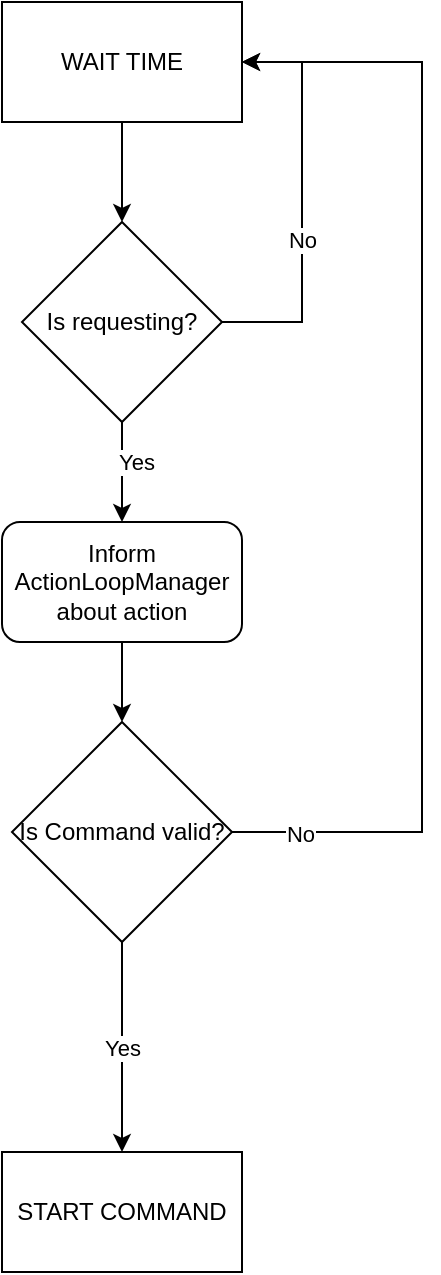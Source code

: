 <mxfile version="21.2.9" type="github">
  <diagram name="Strona-1" id="d_EOgmN7s-wQaBT_KN-c">
    <mxGraphModel dx="1009" dy="534" grid="1" gridSize="10" guides="1" tooltips="1" connect="1" arrows="1" fold="1" page="1" pageScale="1" pageWidth="827" pageHeight="1169" math="0" shadow="0">
      <root>
        <mxCell id="0" />
        <mxCell id="1" parent="0" />
        <mxCell id="WZ4T88kzbPo72gyZki2K-2" style="edgeStyle=orthogonalEdgeStyle;rounded=0;orthogonalLoop=1;jettySize=auto;html=1;" edge="1" parent="1" source="WZ4T88kzbPo72gyZki2K-1">
          <mxGeometry relative="1" as="geometry">
            <mxPoint x="340" y="300" as="targetPoint" />
          </mxGeometry>
        </mxCell>
        <mxCell id="WZ4T88kzbPo72gyZki2K-3" value="Yes" style="edgeLabel;html=1;align=center;verticalAlign=middle;resizable=0;points=[];" vertex="1" connectable="0" parent="WZ4T88kzbPo72gyZki2K-2">
          <mxGeometry x="-0.21" y="-1" relative="1" as="geometry">
            <mxPoint x="8" as="offset" />
          </mxGeometry>
        </mxCell>
        <mxCell id="WZ4T88kzbPo72gyZki2K-4" style="edgeStyle=orthogonalEdgeStyle;rounded=0;orthogonalLoop=1;jettySize=auto;html=1;entryX=1;entryY=0.5;entryDx=0;entryDy=0;" edge="1" parent="1" source="WZ4T88kzbPo72gyZki2K-1" target="WZ4T88kzbPo72gyZki2K-7">
          <mxGeometry relative="1" as="geometry">
            <mxPoint x="480" y="270" as="targetPoint" />
            <Array as="points">
              <mxPoint x="430" y="200" />
              <mxPoint x="430" y="70" />
            </Array>
          </mxGeometry>
        </mxCell>
        <mxCell id="WZ4T88kzbPo72gyZki2K-5" value="No" style="edgeLabel;html=1;align=center;verticalAlign=middle;resizable=0;points=[];" vertex="1" connectable="0" parent="WZ4T88kzbPo72gyZki2K-4">
          <mxGeometry x="-0.19" relative="1" as="geometry">
            <mxPoint as="offset" />
          </mxGeometry>
        </mxCell>
        <mxCell id="WZ4T88kzbPo72gyZki2K-1" value="Is requesting?" style="rhombus;whiteSpace=wrap;html=1;" vertex="1" parent="1">
          <mxGeometry x="290" y="150" width="100" height="100" as="geometry" />
        </mxCell>
        <mxCell id="WZ4T88kzbPo72gyZki2K-9" style="edgeStyle=orthogonalEdgeStyle;rounded=0;orthogonalLoop=1;jettySize=auto;html=1;entryX=0.5;entryY=0;entryDx=0;entryDy=0;" edge="1" parent="1" source="WZ4T88kzbPo72gyZki2K-7" target="WZ4T88kzbPo72gyZki2K-1">
          <mxGeometry relative="1" as="geometry" />
        </mxCell>
        <mxCell id="WZ4T88kzbPo72gyZki2K-7" value="WAIT TIME" style="rounded=0;whiteSpace=wrap;html=1;" vertex="1" parent="1">
          <mxGeometry x="280" y="40" width="120" height="60" as="geometry" />
        </mxCell>
        <mxCell id="WZ4T88kzbPo72gyZki2K-13" style="edgeStyle=orthogonalEdgeStyle;rounded=0;orthogonalLoop=1;jettySize=auto;html=1;entryX=0.5;entryY=0;entryDx=0;entryDy=0;" edge="1" parent="1" source="WZ4T88kzbPo72gyZki2K-11" target="WZ4T88kzbPo72gyZki2K-12">
          <mxGeometry relative="1" as="geometry" />
        </mxCell>
        <mxCell id="WZ4T88kzbPo72gyZki2K-11" value="Inform ActionLoopManager about action" style="rounded=1;whiteSpace=wrap;html=1;" vertex="1" parent="1">
          <mxGeometry x="280" y="300" width="120" height="60" as="geometry" />
        </mxCell>
        <mxCell id="WZ4T88kzbPo72gyZki2K-14" style="edgeStyle=orthogonalEdgeStyle;rounded=0;orthogonalLoop=1;jettySize=auto;html=1;" edge="1" parent="1" source="WZ4T88kzbPo72gyZki2K-12" target="WZ4T88kzbPo72gyZki2K-7">
          <mxGeometry relative="1" as="geometry">
            <mxPoint x="510" y="200" as="targetPoint" />
            <Array as="points">
              <mxPoint x="490" y="455" />
              <mxPoint x="490" y="70" />
            </Array>
          </mxGeometry>
        </mxCell>
        <mxCell id="WZ4T88kzbPo72gyZki2K-15" value="No" style="edgeLabel;html=1;align=center;verticalAlign=middle;resizable=0;points=[];" vertex="1" connectable="0" parent="WZ4T88kzbPo72gyZki2K-14">
          <mxGeometry x="-0.881" y="-1" relative="1" as="geometry">
            <mxPoint as="offset" />
          </mxGeometry>
        </mxCell>
        <mxCell id="WZ4T88kzbPo72gyZki2K-17" value="Yes" style="edgeStyle=orthogonalEdgeStyle;rounded=0;orthogonalLoop=1;jettySize=auto;html=1;" edge="1" parent="1" source="WZ4T88kzbPo72gyZki2K-12" target="WZ4T88kzbPo72gyZki2K-16">
          <mxGeometry relative="1" as="geometry" />
        </mxCell>
        <mxCell id="WZ4T88kzbPo72gyZki2K-12" value="Is Command valid?" style="rhombus;whiteSpace=wrap;html=1;" vertex="1" parent="1">
          <mxGeometry x="285" y="400" width="110" height="110" as="geometry" />
        </mxCell>
        <mxCell id="WZ4T88kzbPo72gyZki2K-16" value="START COMMAND" style="whiteSpace=wrap;html=1;" vertex="1" parent="1">
          <mxGeometry x="280" y="615" width="120" height="60" as="geometry" />
        </mxCell>
      </root>
    </mxGraphModel>
  </diagram>
</mxfile>
